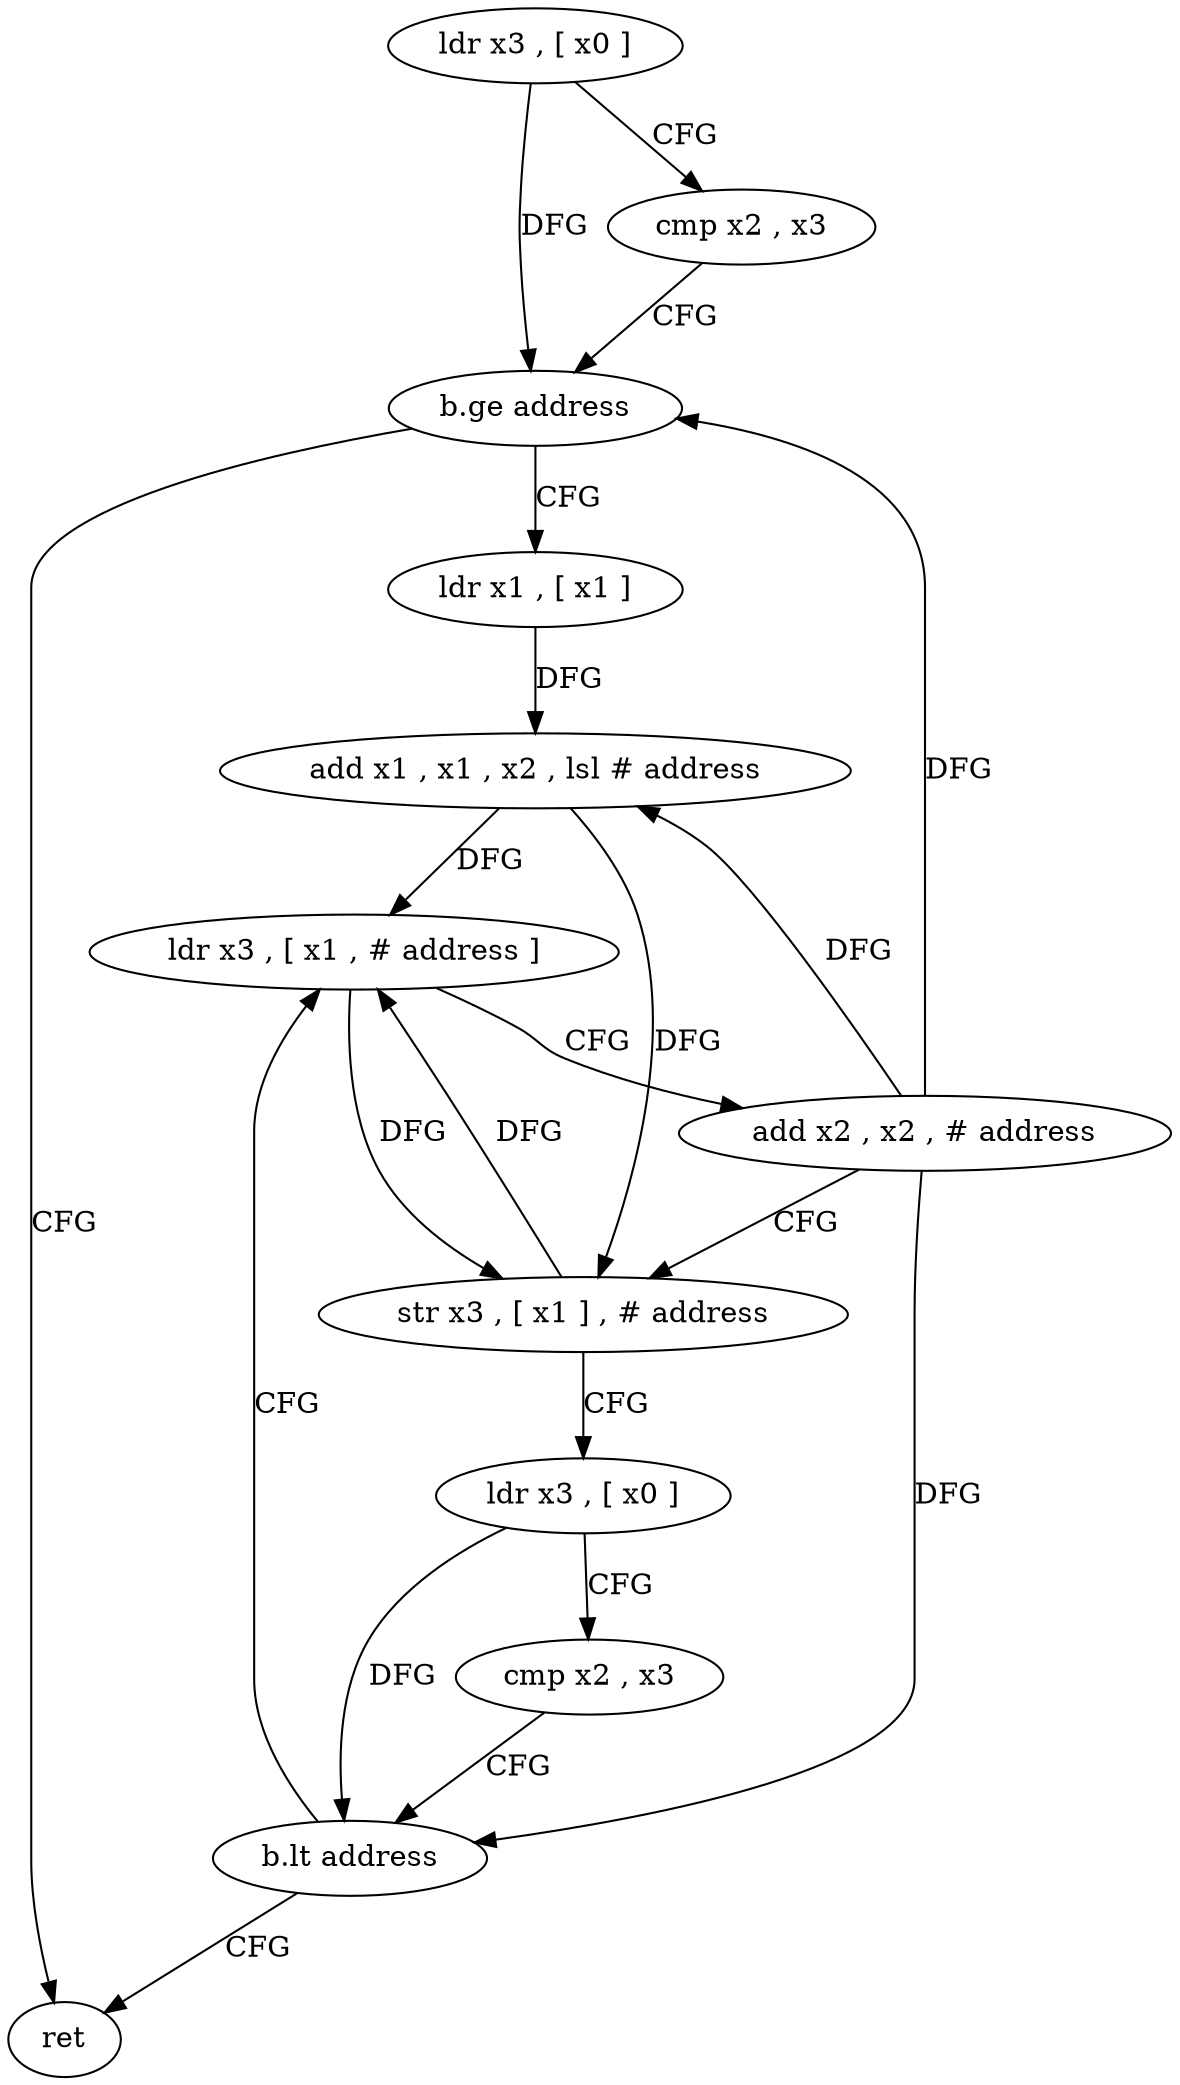 digraph "func" {
"4326072" [label = "ldr x3 , [ x0 ]" ]
"4326076" [label = "cmp x2 , x3" ]
"4326080" [label = "b.ge address" ]
"4326116" [label = "ret" ]
"4326084" [label = "ldr x1 , [ x1 ]" ]
"4326088" [label = "add x1 , x1 , x2 , lsl # address" ]
"4326092" [label = "ldr x3 , [ x1 , # address ]" ]
"4326096" [label = "add x2 , x2 , # address" ]
"4326100" [label = "str x3 , [ x1 ] , # address" ]
"4326104" [label = "ldr x3 , [ x0 ]" ]
"4326108" [label = "cmp x2 , x3" ]
"4326112" [label = "b.lt address" ]
"4326072" -> "4326076" [ label = "CFG" ]
"4326072" -> "4326080" [ label = "DFG" ]
"4326076" -> "4326080" [ label = "CFG" ]
"4326080" -> "4326116" [ label = "CFG" ]
"4326080" -> "4326084" [ label = "CFG" ]
"4326084" -> "4326088" [ label = "DFG" ]
"4326088" -> "4326092" [ label = "DFG" ]
"4326088" -> "4326100" [ label = "DFG" ]
"4326092" -> "4326096" [ label = "CFG" ]
"4326092" -> "4326100" [ label = "DFG" ]
"4326096" -> "4326100" [ label = "CFG" ]
"4326096" -> "4326088" [ label = "DFG" ]
"4326096" -> "4326080" [ label = "DFG" ]
"4326096" -> "4326112" [ label = "DFG" ]
"4326100" -> "4326104" [ label = "CFG" ]
"4326100" -> "4326092" [ label = "DFG" ]
"4326104" -> "4326108" [ label = "CFG" ]
"4326104" -> "4326112" [ label = "DFG" ]
"4326108" -> "4326112" [ label = "CFG" ]
"4326112" -> "4326092" [ label = "CFG" ]
"4326112" -> "4326116" [ label = "CFG" ]
}
